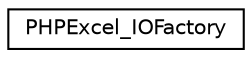 digraph "Иерархия классов. Графический вид."
{
  edge [fontname="Helvetica",fontsize="10",labelfontname="Helvetica",labelfontsize="10"];
  node [fontname="Helvetica",fontsize="10",shape=record];
  rankdir="LR";
  Node0 [label="PHPExcel_IOFactory",height=0.2,width=0.4,color="black", fillcolor="white", style="filled",URL="$class_p_h_p_excel___i_o_factory.html"];
}

